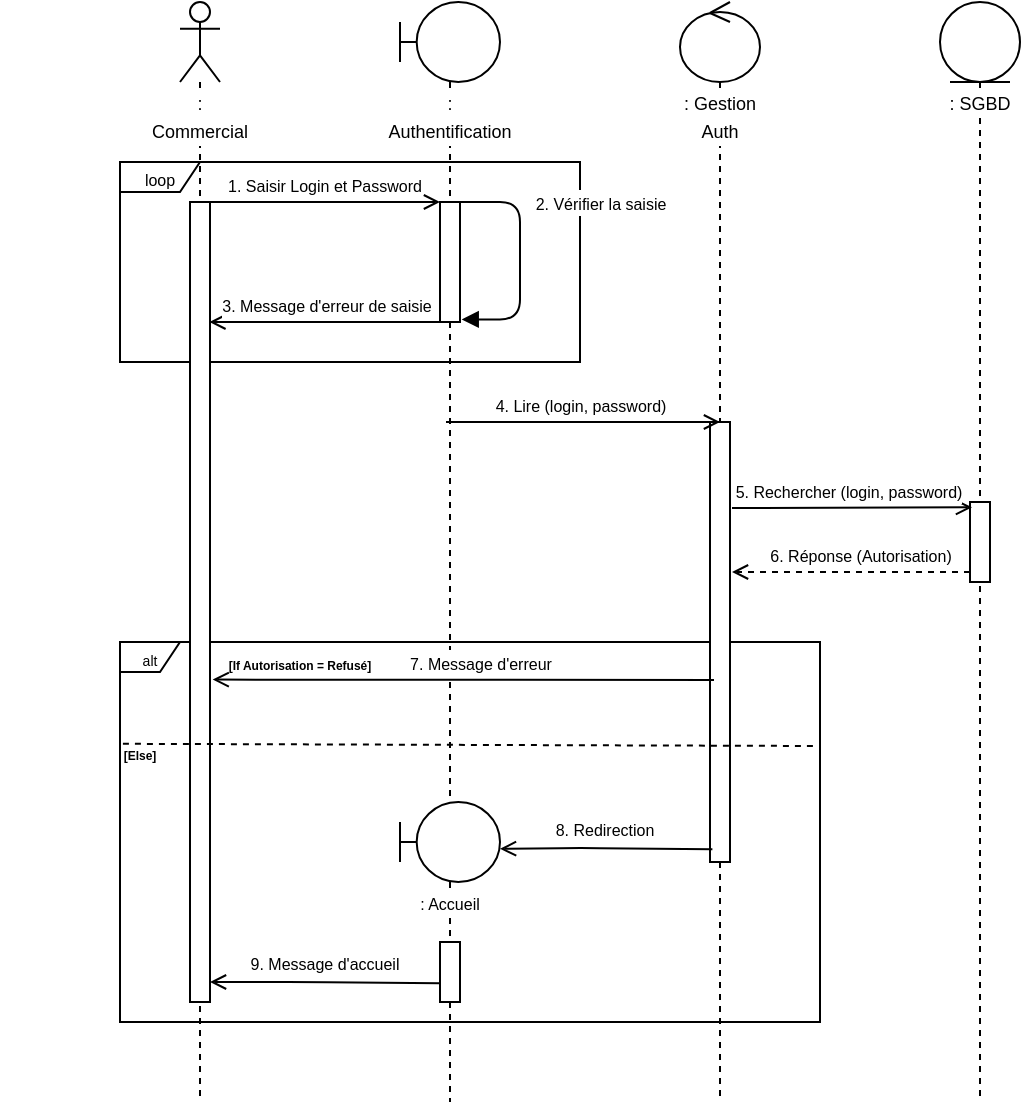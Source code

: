 <mxfile version="13.3.0" type="device"><diagram id="kFxqIiGfflVkpbwv2sRW" name="Page-1"><mxGraphModel dx="920" dy="554" grid="1" gridSize="10" guides="1" tooltips="1" connect="1" arrows="1" fold="1" page="1" pageScale="1" pageWidth="827" pageHeight="1169" math="0" shadow="0"><root><mxCell id="0"/><mxCell id="1" parent="0"/><mxCell id="erOvvMbqrTE1QlpRHogl-42" value="&lt;font style=&quot;font-size: 7px&quot;&gt;alt&lt;/font&gt;" style="shape=umlFrame;whiteSpace=wrap;html=1;width=30;height=15;" parent="1" vertex="1"><mxGeometry x="150" y="490" width="350" height="190" as="geometry"/></mxCell><mxCell id="erOvvMbqrTE1QlpRHogl-25" value="&lt;font style=&quot;font-size: 8px&quot;&gt;loop&lt;/font&gt;" style="shape=umlFrame;whiteSpace=wrap;html=1;width=40;height=15;" parent="1" vertex="1"><mxGeometry x="150" y="250" width="230" height="100" as="geometry"/></mxCell><mxCell id="erOvvMbqrTE1QlpRHogl-3" value="&lt;font style=&quot;font-size: 9px&quot;&gt;: Commercial&lt;/font&gt;" style="shape=umlLifeline;participant=umlActor;perimeter=lifelinePerimeter;whiteSpace=wrap;html=1;container=1;collapsible=0;recursiveResize=0;verticalAlign=top;spacingTop=36;labelBackgroundColor=#ffffff;outlineConnect=0;" parent="1" vertex="1"><mxGeometry x="180" y="170" width="20" height="550" as="geometry"/></mxCell><mxCell id="erOvvMbqrTE1QlpRHogl-8" value="" style="html=1;points=[];perimeter=orthogonalPerimeter;" parent="erOvvMbqrTE1QlpRHogl-3" vertex="1"><mxGeometry x="5" y="100" width="10" height="400" as="geometry"/></mxCell><mxCell id="erOvvMbqrTE1QlpRHogl-5" value="&lt;font style=&quot;font-size: 9px&quot;&gt;: Authentification&lt;/font&gt;" style="shape=umlLifeline;participant=umlBoundary;perimeter=lifelinePerimeter;whiteSpace=wrap;html=1;container=1;collapsible=0;recursiveResize=0;verticalAlign=top;spacingTop=36;labelBackgroundColor=#ffffff;outlineConnect=0;" parent="1" vertex="1"><mxGeometry x="290" y="170" width="50" height="400" as="geometry"/></mxCell><mxCell id="erOvvMbqrTE1QlpRHogl-9" value="" style="html=1;points=[];perimeter=orthogonalPerimeter;" parent="erOvvMbqrTE1QlpRHogl-5" vertex="1"><mxGeometry x="20" y="100" width="10" height="60" as="geometry"/></mxCell><mxCell id="erOvvMbqrTE1QlpRHogl-10" value="&lt;font style=&quot;font-size: 8px&quot;&gt;1. Saisir Login et Password&lt;/font&gt;" style="html=1;verticalAlign=bottom;endArrow=open;exitX=0.8;exitY=0;exitDx=0;exitDy=0;exitPerimeter=0;endFill=0;" parent="1" source="erOvvMbqrTE1QlpRHogl-8" edge="1"><mxGeometry width="80" relative="1" as="geometry"><mxPoint x="200" y="270" as="sourcePoint"/><mxPoint x="310" y="270" as="targetPoint"/></mxGeometry></mxCell><mxCell id="erOvvMbqrTE1QlpRHogl-19" value="&lt;font style=&quot;font-size: 9px&quot;&gt;: Gestion Auth&lt;/font&gt;" style="shape=umlLifeline;participant=umlControl;perimeter=lifelinePerimeter;whiteSpace=wrap;html=1;container=1;collapsible=0;recursiveResize=0;verticalAlign=top;spacingTop=36;labelBackgroundColor=#ffffff;outlineConnect=0;" parent="1" vertex="1"><mxGeometry x="430" y="170" width="40" height="550" as="geometry"/></mxCell><mxCell id="erOvvMbqrTE1QlpRHogl-31" value="" style="html=1;points=[];perimeter=orthogonalPerimeter;" parent="erOvvMbqrTE1QlpRHogl-19" vertex="1"><mxGeometry x="15" y="210" width="10" height="220" as="geometry"/></mxCell><mxCell id="erOvvMbqrTE1QlpRHogl-20" value="&lt;font style=&quot;font-size: 9px&quot;&gt;: SGBD&lt;/font&gt;" style="shape=umlLifeline;participant=umlEntity;perimeter=lifelinePerimeter;whiteSpace=wrap;html=1;container=1;collapsible=0;recursiveResize=0;verticalAlign=top;spacingTop=36;labelBackgroundColor=#ffffff;outlineConnect=0;" parent="1" vertex="1"><mxGeometry x="560" y="170" width="40" height="550" as="geometry"/></mxCell><mxCell id="erOvvMbqrTE1QlpRHogl-32" value="" style="html=1;points=[];perimeter=orthogonalPerimeter;" parent="erOvvMbqrTE1QlpRHogl-20" vertex="1"><mxGeometry x="15" y="250" width="10" height="40" as="geometry"/></mxCell><mxCell id="erOvvMbqrTE1QlpRHogl-22" value="" style="endArrow=none;html=1;exitX=1;exitY=0;exitDx=0;exitDy=0;exitPerimeter=0;edgeStyle=orthogonalEdgeStyle;endFill=0;" parent="1" source="erOvvMbqrTE1QlpRHogl-9" edge="1"><mxGeometry width="50" height="50" relative="1" as="geometry"><mxPoint x="320" y="340" as="sourcePoint"/><mxPoint x="350" y="300" as="targetPoint"/><Array as="points"><mxPoint x="350" y="270"/></Array></mxGeometry></mxCell><mxCell id="erOvvMbqrTE1QlpRHogl-27" value="&lt;font style=&quot;font-size: 8px&quot;&gt;2. Vérifier la saisie&lt;/font&gt;" style="edgeLabel;html=1;align=center;verticalAlign=middle;resizable=0;points=[];" parent="erOvvMbqrTE1QlpRHogl-22" vertex="1" connectable="0"><mxGeometry x="0.871" y="-1" relative="1" as="geometry"><mxPoint x="41" y="-26" as="offset"/></mxGeometry></mxCell><mxCell id="erOvvMbqrTE1QlpRHogl-23" value="" style="endArrow=block;html=1;exitX=1;exitY=0;exitDx=0;exitDy=0;exitPerimeter=0;edgeStyle=orthogonalEdgeStyle;endFill=1;entryX=1.086;entryY=0.979;entryDx=0;entryDy=0;entryPerimeter=0;" parent="1" target="erOvvMbqrTE1QlpRHogl-9" edge="1"><mxGeometry width="50" height="50" relative="1" as="geometry"><mxPoint x="350" y="300" as="sourcePoint"/><mxPoint x="380" y="330" as="targetPoint"/><Array as="points"><mxPoint x="350" y="329"/></Array></mxGeometry></mxCell><mxCell id="erOvvMbqrTE1QlpRHogl-24" value="&lt;font style=&quot;font-size: 8px&quot;&gt;3. Message d'erreur de saisie&lt;/font&gt;" style="html=1;verticalAlign=bottom;endArrow=open;endFill=0;entryX=0.969;entryY=0.15;entryDx=0;entryDy=0;entryPerimeter=0;" parent="1" target="erOvvMbqrTE1QlpRHogl-8" edge="1"><mxGeometry width="80" relative="1" as="geometry"><mxPoint x="311" y="330" as="sourcePoint"/><mxPoint x="194" y="331" as="targetPoint"/></mxGeometry></mxCell><mxCell id="erOvvMbqrTE1QlpRHogl-33" value="&lt;font style=&quot;font-size: 8px&quot;&gt;4. Lire (login, password)&lt;/font&gt;" style="html=1;verticalAlign=bottom;endArrow=open;exitX=0.8;exitY=0;exitDx=0;exitDy=0;exitPerimeter=0;endFill=0;entryX=0.5;entryY=0;entryDx=0;entryDy=0;entryPerimeter=0;" parent="1" target="erOvvMbqrTE1QlpRHogl-31" edge="1"><mxGeometry x="-0.022" width="80" relative="1" as="geometry"><mxPoint x="313" y="380" as="sourcePoint"/><mxPoint x="440" y="380" as="targetPoint"/><mxPoint as="offset"/></mxGeometry></mxCell><mxCell id="erOvvMbqrTE1QlpRHogl-34" value="&lt;font style=&quot;font-size: 8px&quot;&gt;5. Rechercher (login, password)&lt;/font&gt;" style="html=1;verticalAlign=bottom;endArrow=open;endFill=0;entryX=0.1;entryY=0.067;entryDx=0;entryDy=0;entryPerimeter=0;" parent="1" target="erOvvMbqrTE1QlpRHogl-32" edge="1"><mxGeometry x="-0.022" width="80" relative="1" as="geometry"><mxPoint x="456" y="423" as="sourcePoint"/><mxPoint x="587" y="440" as="targetPoint"/><mxPoint as="offset"/></mxGeometry></mxCell><mxCell id="erOvvMbqrTE1QlpRHogl-37" value="&lt;font style=&quot;font-size: 8px&quot;&gt;6. Réponse (Autorisation)&lt;/font&gt;" style="html=1;verticalAlign=bottom;endArrow=open;endFill=0;dashed=1;" parent="1" source="erOvvMbqrTE1QlpRHogl-32" edge="1"><mxGeometry x="-0.077" width="80" relative="1" as="geometry"><mxPoint x="466" y="448.0" as="sourcePoint"/><mxPoint x="456" y="455" as="targetPoint"/><mxPoint as="offset"/></mxGeometry></mxCell><mxCell id="erOvvMbqrTE1QlpRHogl-40" value="&lt;font style=&quot;font-size: 8px&quot;&gt;7. Message d'erreur&lt;/font&gt;" style="html=1;verticalAlign=bottom;endArrow=open;endFill=0;entryX=1.133;entryY=0.597;entryDx=0;entryDy=0;entryPerimeter=0;" parent="1" target="erOvvMbqrTE1QlpRHogl-8" edge="1"><mxGeometry x="-0.061" width="80" relative="1" as="geometry"><mxPoint x="447" y="509" as="sourcePoint"/><mxPoint x="330.0" y="510.0" as="targetPoint"/><mxPoint as="offset"/></mxGeometry></mxCell><mxCell id="erOvvMbqrTE1QlpRHogl-43" value="&lt;font style=&quot;font-size: 6px&quot;&gt;&lt;b&gt;[If Autorisation = Refusé]&lt;/b&gt;&lt;/font&gt;" style="text;html=1;strokeColor=none;fillColor=none;align=center;verticalAlign=middle;whiteSpace=wrap;rounded=0;" parent="1" vertex="1"><mxGeometry x="170" y="495" width="140" height="10" as="geometry"/></mxCell><mxCell id="erOvvMbqrTE1QlpRHogl-47" value="" style="endArrow=none;dashed=1;html=1;exitX=0.439;exitY=0.09;exitDx=0;exitDy=0;exitPerimeter=0;" parent="1" source="erOvvMbqrTE1QlpRHogl-48" edge="1"><mxGeometry width="50" height="50" relative="1" as="geometry"><mxPoint x="370" y="470" as="sourcePoint"/><mxPoint x="499" y="542" as="targetPoint"/></mxGeometry></mxCell><mxCell id="erOvvMbqrTE1QlpRHogl-48" value="&lt;font style=&quot;font-size: 6px&quot;&gt;&lt;b&gt;[Else]&lt;/b&gt;&lt;/font&gt;" style="text;html=1;strokeColor=none;fillColor=none;align=center;verticalAlign=middle;whiteSpace=wrap;rounded=0;" parent="1" vertex="1"><mxGeometry x="90" y="540" width="140" height="10" as="geometry"/></mxCell><mxCell id="erOvvMbqrTE1QlpRHogl-49" value="&lt;font style=&quot;font-size: 8px&quot;&gt;8. Redirection&lt;/font&gt;" style="html=1;verticalAlign=bottom;endArrow=open;endFill=0;entryX=1;entryY=0.156;entryDx=0;entryDy=0;entryPerimeter=0;exitX=0.12;exitY=0.971;exitDx=0;exitDy=0;exitPerimeter=0;" parent="1" source="erOvvMbqrTE1QlpRHogl-31" target="erOvvMbqrTE1QlpRHogl-50" edge="1"><mxGeometry x="0.015" y="-1" width="80" relative="1" as="geometry"><mxPoint x="455.86" y="520.2" as="sourcePoint"/><mxPoint x="360" y="593" as="targetPoint"/><mxPoint as="offset"/><Array as="points"><mxPoint x="380" y="593"/></Array></mxGeometry></mxCell><mxCell id="erOvvMbqrTE1QlpRHogl-50" value="&lt;font style=&quot;font-size: 8px&quot;&gt;: Accueil&lt;/font&gt;" style="shape=umlLifeline;participant=umlBoundary;perimeter=lifelinePerimeter;whiteSpace=wrap;html=1;container=1;collapsible=0;recursiveResize=0;verticalAlign=top;spacingTop=36;labelBackgroundColor=#ffffff;outlineConnect=0;" parent="1" vertex="1"><mxGeometry x="290" y="570" width="50" height="150" as="geometry"/></mxCell><mxCell id="erOvvMbqrTE1QlpRHogl-52" value="" style="html=1;points=[];perimeter=orthogonalPerimeter;" parent="erOvvMbqrTE1QlpRHogl-50" vertex="1"><mxGeometry x="20" y="70" width="10" height="30" as="geometry"/></mxCell><mxCell id="erOvvMbqrTE1QlpRHogl-53" value="&lt;font style=&quot;font-size: 8px&quot;&gt;9. Message d'accueil&lt;/font&gt;" style="html=1;verticalAlign=bottom;endArrow=open;endFill=0;exitX=0.12;exitY=0.971;exitDx=0;exitDy=0;exitPerimeter=0;" parent="1" target="erOvvMbqrTE1QlpRHogl-8" edge="1"><mxGeometry x="0.015" y="-1" width="80" relative="1" as="geometry"><mxPoint x="310.0" y="660.62" as="sourcePoint"/><mxPoint x="203.8" y="660.4" as="targetPoint"/><mxPoint as="offset"/><Array as="points"><mxPoint x="243.8" y="660"/></Array></mxGeometry></mxCell></root></mxGraphModel></diagram></mxfile>
